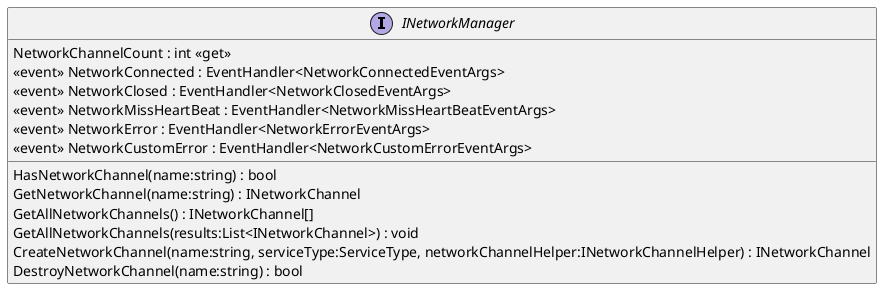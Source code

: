 @startuml
interface INetworkManager {
    NetworkChannelCount : int <<get>>
     <<event>> NetworkConnected : EventHandler<NetworkConnectedEventArgs> 
     <<event>> NetworkClosed : EventHandler<NetworkClosedEventArgs> 
     <<event>> NetworkMissHeartBeat : EventHandler<NetworkMissHeartBeatEventArgs> 
     <<event>> NetworkError : EventHandler<NetworkErrorEventArgs> 
     <<event>> NetworkCustomError : EventHandler<NetworkCustomErrorEventArgs> 
    HasNetworkChannel(name:string) : bool
    GetNetworkChannel(name:string) : INetworkChannel
    GetAllNetworkChannels() : INetworkChannel[]
    GetAllNetworkChannels(results:List<INetworkChannel>) : void
    CreateNetworkChannel(name:string, serviceType:ServiceType, networkChannelHelper:INetworkChannelHelper) : INetworkChannel
    DestroyNetworkChannel(name:string) : bool
}
@enduml
